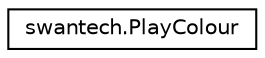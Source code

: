 digraph "Graphical Class Hierarchy"
{
  edge [fontname="Helvetica",fontsize="10",labelfontname="Helvetica",labelfontsize="10"];
  node [fontname="Helvetica",fontsize="10",shape=record];
  rankdir="LR";
  Node1 [label="swantech.PlayColour",height=0.2,width=0.4,color="black", fillcolor="white", style="filled",URL="$enumswantech_1_1_play_colour.html"];
}
